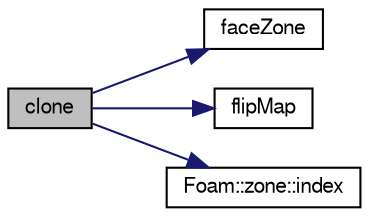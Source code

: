 digraph "clone"
{
  bgcolor="transparent";
  edge [fontname="FreeSans",fontsize="10",labelfontname="FreeSans",labelfontsize="10"];
  node [fontname="FreeSans",fontsize="10",shape=record];
  rankdir="LR";
  Node1 [label="clone",height=0.2,width=0.4,color="black", fillcolor="grey75", style="filled" fontcolor="black"];
  Node1 -> Node2 [color="midnightblue",fontsize="10",style="solid",fontname="FreeSans"];
  Node2 [label="faceZone",height=0.2,width=0.4,color="black",URL="$a00719.html#a454b8c1532ed3f6540b0d074328e8405",tooltip="Disallow default bitwise copy construct. "];
  Node1 -> Node3 [color="midnightblue",fontsize="10",style="solid",fontname="FreeSans"];
  Node3 [label="flipMap",height=0.2,width=0.4,color="black",URL="$a00719.html#ae010e9aa1fb7b930973122f73b998498",tooltip="Return face flip map. "];
  Node1 -> Node4 [color="midnightblue",fontsize="10",style="solid",fontname="FreeSans"];
  Node4 [label="Foam::zone::index",height=0.2,width=0.4,color="black",URL="$a02822.html#a7d1e8acadb27bd2b4e61457d47b71b6f",tooltip="Return the index of this zone in zone list. "];
}
